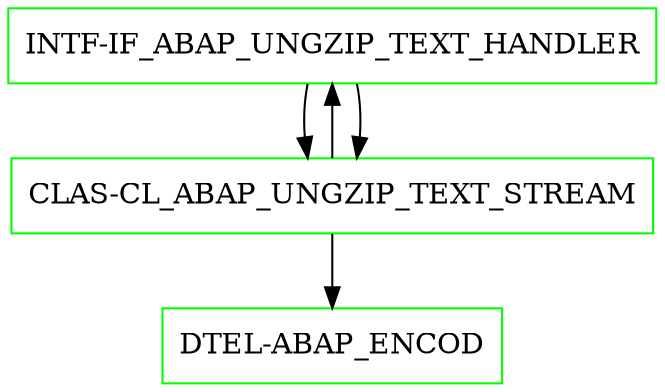 digraph G {
  "INTF-IF_ABAP_UNGZIP_TEXT_HANDLER" [shape=box,color=green];
  "CLAS-CL_ABAP_UNGZIP_TEXT_STREAM" [shape=box,color=green,URL="./CLAS_CL_ABAP_UNGZIP_TEXT_STREAM.html"];
  "INTF-IF_ABAP_UNGZIP_TEXT_HANDLER" [shape=box,color=green,URL="./INTF_IF_ABAP_UNGZIP_TEXT_HANDLER.html"];
  "DTEL-ABAP_ENCOD" [shape=box,color=green,URL="./DTEL_ABAP_ENCOD.html"];
  "INTF-IF_ABAP_UNGZIP_TEXT_HANDLER" -> "CLAS-CL_ABAP_UNGZIP_TEXT_STREAM";
  "CLAS-CL_ABAP_UNGZIP_TEXT_STREAM" -> "DTEL-ABAP_ENCOD";
  "CLAS-CL_ABAP_UNGZIP_TEXT_STREAM" -> "INTF-IF_ABAP_UNGZIP_TEXT_HANDLER";
  "INTF-IF_ABAP_UNGZIP_TEXT_HANDLER" -> "CLAS-CL_ABAP_UNGZIP_TEXT_STREAM";
}
